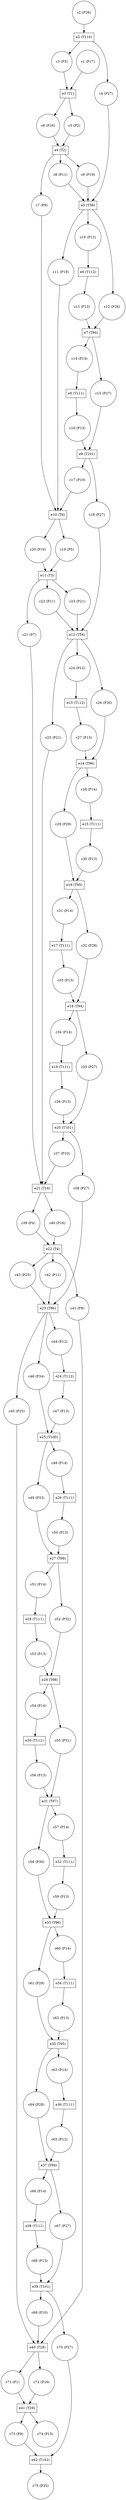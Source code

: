 digraph PetriNet {
// Places
p37 [shape=circle label="c37 (P10)"];
p68 [shape=circle label="c68 (P13)"];
p2 [shape=circle label="c2 (P26)"];
p61 [shape=circle label="c61 (P29)"];
p38 [shape=circle label="c38 (P27)"];
p31 [shape=circle label="c31 (P14)"];
p47 [shape=circle label="c47 (P13)"];
p62 [shape=circle label="c62 (P13)"];
p17 [shape=circle label="c17 (P10)"];
p16 [shape=circle label="c16 (P13)"];
p66 [shape=circle label="c66 (P14)"];
p63 [shape=circle label="c63 (P14)"];
p74 [shape=circle label="c74 (P15)"];
p33 [shape=circle label="c33 (P13)"];
p12 [shape=circle label="c12 (P28)"];
p42 [shape=circle label="c42 (P11)"];
p57 [shape=circle label="c57 (P14)"];
p13 [shape=circle label="c13 (P13)"];
p58 [shape=circle label="c58 (P30)"];
p46 [shape=circle label="c46 (P34)"];
p15 [shape=circle label="c15 (P27)"];
p56 [shape=circle label="c56 (P13)"];
p11 [shape=circle label="c11 (P19)"];
p72 [shape=circle label="c72 (P16)"];
p34 [shape=circle label="c34 (P14)"];
p48 [shape=circle label="c48 (P14)"];
p14 [shape=circle label="c14 (P14)"];
p51 [shape=circle label="c51 (P14)"];
p75 [shape=circle label="c75 (P35)"];
p24 [shape=circle label="c24 (P12)"];
p70 [shape=circle label="c70 (P27)"];
p44 [shape=circle label="c44 (P12)"];
p64 [shape=circle label="c64 (P28)"];
p9 [shape=circle label="c9 (P19)"];
p18 [shape=circle label="c18 (P27)"];
p65 [shape=circle label="c65 (P13)"];
p32 [shape=circle label="c32 (P28)"];
p36 [shape=circle label="c36 (P13)"];
p23 [shape=circle label="c23 (P21)"];
p71 [shape=circle label="c71 (P1)"];
p1 [shape=circle label="c1 (P17)"];
p7 [shape=circle label="c7 (P6)"];
p8 [shape=circle label="c8 (P11)"];
p26 [shape=circle label="c26 (P30)"];
p22 [shape=circle label="c22 (P11)"];
p53 [shape=circle label="c53 (P13)"];
p35 [shape=circle label="c35 (P27)"];
p73 [shape=circle label="c73 (P9)"];
p5 [shape=circle label="c5 (P2)"];
p52 [shape=circle label="c52 (P32)"];
p49 [shape=circle label="c49 (P33)"];
p55 [shape=circle label="c55 (P31)"];
p41 [shape=circle label="c41 (P8)"];
p69 [shape=circle label="c69 (P10)"];
p19 [shape=circle label="c19 (P5)"];
p45 [shape=circle label="c45 (P25)"];
p60 [shape=circle label="c60 (P14)"];
p27 [shape=circle label="c27 (P13)"];
p59 [shape=circle label="c59 (P13)"];
p29 [shape=circle label="c29 (P29)"];
p3 [shape=circle label="c3 (P3)"];
p50 [shape=circle label="c50 (P13)"];
p67 [shape=circle label="c67 (P27)"];
p40 [shape=circle label="c40 (P16)"];
p4 [shape=circle label="c4 (P27)"];
p28 [shape=circle label="c28 (P14)"];
p39 [shape=circle label="c39 (P4)"];
p25 [shape=circle label="c25 (P21)"];
p10 [shape=circle label="c10 (P12)"];
p30 [shape=circle label="c30 (P13)"];
p43 [shape=circle label="c43 (P25)"];
p20 [shape=circle label="c20 (P16)"];
p21 [shape=circle label="c21 (P7)"];
p54 [shape=circle label="c54 (P14)"];
p6 [shape=circle label="c6 (P16)"];
// Transitions
t36 [shape=box label="e36 (T111)"];
t34 [shape=box label="e34 (T111)"];
t42 [shape=box label="e42 (T102)"];
t29 [shape=box label="e29 (T98)"];
t28 [shape=box label="e28 (T111)"];
t31 [shape=box label="e31 (T97)"];
t37 [shape=box label="e37 (T94)"];
t3 [shape=box label="e3 (T1)"];
t22 [shape=box label="e22 (T4)"];
t25 [shape=box label="e25 (T100)"];
t2 [shape=box label="e2 (T110)"];
t17 [shape=box label="e17 (T111)"];
t4 [shape=box label="e4 (T2)"];
t21 [shape=box label="e21 (T16)"];
t12 [shape=box label="e12 (T54)"];
t18 [shape=box label="e18 (T94)"];
t20 [shape=box label="e20 (T101)"];
t11 [shape=box label="e11 (T3)"];
t16 [shape=box label="e16 (T95)"];
t41 [shape=box label="e41 (T29)"];
t27 [shape=box label="e27 (T99)"];
t30 [shape=box label="e30 (T111)"];
t38 [shape=box label="e38 (T111)"];
t26 [shape=box label="e26 (T111)"];
t5 [shape=box label="e5 (T38)"];
t15 [shape=box label="e15 (T111)"];
t8 [shape=box label="e8 (T111)"];
t9 [shape=box label="e9 (T101)"];
t24 [shape=box label="e24 (T112)"];
t39 [shape=box label="e39 (T101)"];
t7 [shape=box label="e7 (T94)"];
t33 [shape=box label="e33 (T96)"];
t13 [shape=box label="e13 (T112)"];
t32 [shape=box label="e32 (T111)"];
t40 [shape=box label="e40 (T28)"];
t14 [shape=box label="e14 (T96)"];
t19 [shape=box label="e19 (T111)"];
t23 [shape=box label="e23 (T86)"];
t6 [shape=box label="e6 (T112)"];
t10 [shape=box label="e10 (T6)"];
t35 [shape=box label="e35 (T95)"];
// Edges
p37 -> t21;
p68 -> t39;
p2 -> t2;
p61 -> t35;
p38 -> t23;
p31 -> t17;
p47 -> t25;
p62 -> t35;
p17 -> t10;
p16 -> t9;
p66 -> t38;
p63 -> t36;
p33 -> t18;
p12 -> t7;
p42 -> t23;
p57 -> t32;
p13 -> t7;
p58 -> t33;
p46 -> t25;
p15 -> t9;
p56 -> t31;
p11 -> t10;
p72 -> t41;
p34 -> t19;
p48 -> t26;
p14 -> t8;
p51 -> t28;
p24 -> t13;
p70 -> t42;
p44 -> t24;
p64 -> t37;
p9 -> t5;
p18 -> t12;
p65 -> t37;
p32 -> t18;
p36 -> t20;
p23 -> t12;
p71 -> t41;
p1 -> t3;
p7 -> t10;
p8 -> t5;
p26 -> t14;
p22 -> t12;
p53 -> t29;
p35 -> t20;
p73 -> t42;
p5 -> t4;
p52 -> t29;
p49 -> t27;
p55 -> t31;
p41 -> t40;
p69 -> t40;
p19 -> t11;
p45 -> t40;
p60 -> t34;
p27 -> t14;
p59 -> t33;
p29 -> t16;
p3 -> t3;
p50 -> t27;
p67 -> t39;
p40 -> t22;
p4 -> t5;
p28 -> t15;
p39 -> t22;
p25 -> t21;
p10 -> t6;
p30 -> t16;
p43 -> t23;
p20 -> t11;
p21 -> t21;
p54 -> t30;
p6 -> t4;
t36 -> p65;
t34 -> p62;
t42 -> p75;
t29 -> p54;
t29 -> p55;
t28 -> p53;
t31 -> p57;
t31 -> p58;
t37 -> p66;
t37 -> p67;
t3 -> p5;
t3 -> p6;
t22 -> p41;
t22 -> p42;
t22 -> p43;
t25 -> p48;
t25 -> p49;
t2 -> p3;
t2 -> p4;
t17 -> p33;
t4 -> p7;
t4 -> p8;
t4 -> p9;
t21 -> p39;
t21 -> p40;
t12 -> p24;
t12 -> p25;
t12 -> p26;
t18 -> p34;
t18 -> p35;
t20 -> p37;
t20 -> p38;
t11 -> p21;
t11 -> p22;
t11 -> p23;
t16 -> p31;
t16 -> p32;
t41 -> p73;
t41 -> p74;
t27 -> p51;
t27 -> p52;
t30 -> p56;
t38 -> p68;
t26 -> p50;
t5 -> p10;
t5 -> p11;
t5 -> p12;
t15 -> p30;
t8 -> p16;
t9 -> p17;
t9 -> p18;
t24 -> p47;
t39 -> p69;
t39 -> p70;
t7 -> p14;
t7 -> p15;
t33 -> p60;
t33 -> p61;
t13 -> p27;
t32 -> p59;
t40 -> p71;
t40 -> p72;
t14 -> p28;
t14 -> p29;
t19 -> p36;
t23 -> p44;
t23 -> p45;
t23 -> p46;
t6 -> p13;
t10 -> p19;
t10 -> p20;
t35 -> p63;
t35 -> p64;
}
